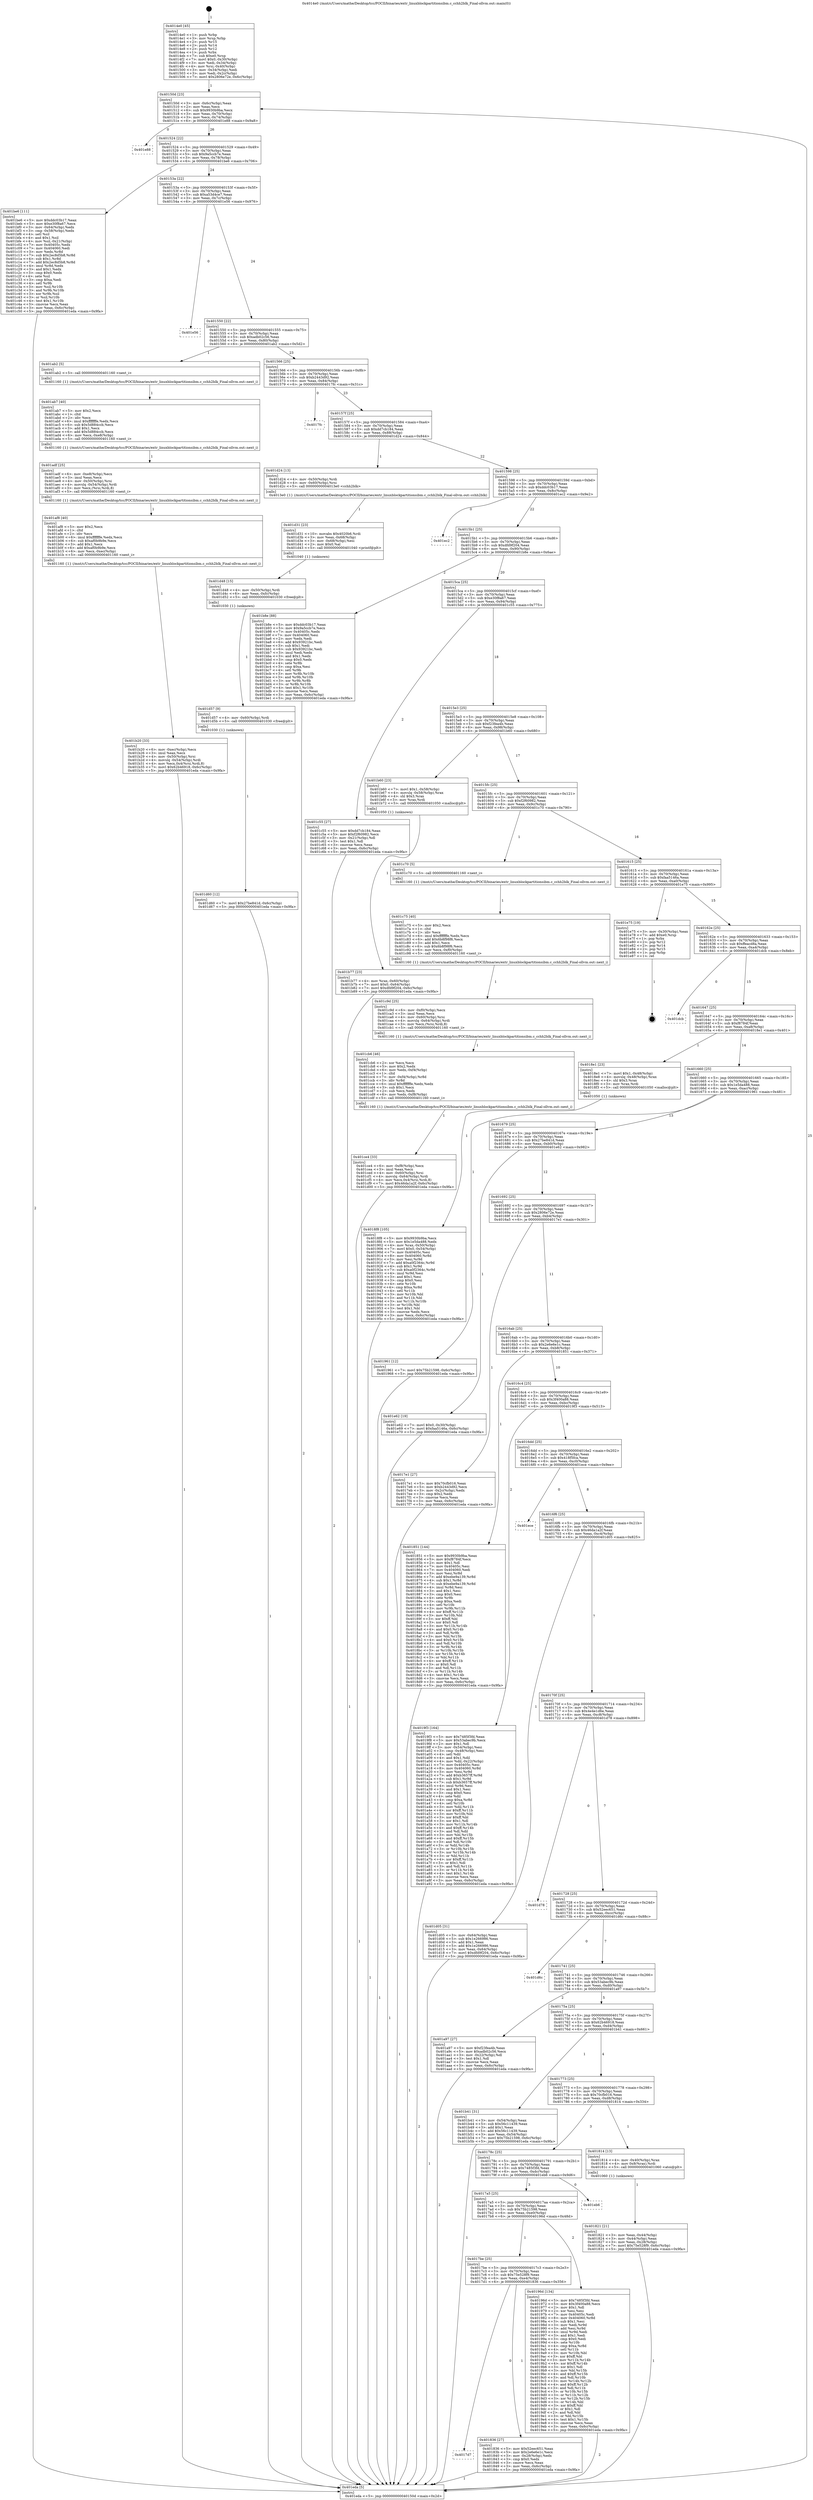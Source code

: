 digraph "0x4014e0" {
  label = "0x4014e0 (/mnt/c/Users/mathe/Desktop/tcc/POCII/binaries/extr_linuxblockpartitionsibm.c_cchh2blk_Final-ollvm.out::main(0))"
  labelloc = "t"
  node[shape=record]

  Entry [label="",width=0.3,height=0.3,shape=circle,fillcolor=black,style=filled]
  "0x40150d" [label="{
     0x40150d [23]\l
     | [instrs]\l
     &nbsp;&nbsp;0x40150d \<+3\>: mov -0x6c(%rbp),%eax\l
     &nbsp;&nbsp;0x401510 \<+2\>: mov %eax,%ecx\l
     &nbsp;&nbsp;0x401512 \<+6\>: sub $0x9930b9ba,%ecx\l
     &nbsp;&nbsp;0x401518 \<+3\>: mov %eax,-0x70(%rbp)\l
     &nbsp;&nbsp;0x40151b \<+3\>: mov %ecx,-0x74(%rbp)\l
     &nbsp;&nbsp;0x40151e \<+6\>: je 0000000000401e88 \<main+0x9a8\>\l
  }"]
  "0x401e88" [label="{
     0x401e88\l
  }", style=dashed]
  "0x401524" [label="{
     0x401524 [22]\l
     | [instrs]\l
     &nbsp;&nbsp;0x401524 \<+5\>: jmp 0000000000401529 \<main+0x49\>\l
     &nbsp;&nbsp;0x401529 \<+3\>: mov -0x70(%rbp),%eax\l
     &nbsp;&nbsp;0x40152c \<+5\>: sub $0x9a5ccb7e,%eax\l
     &nbsp;&nbsp;0x401531 \<+3\>: mov %eax,-0x78(%rbp)\l
     &nbsp;&nbsp;0x401534 \<+6\>: je 0000000000401be6 \<main+0x706\>\l
  }"]
  Exit [label="",width=0.3,height=0.3,shape=circle,fillcolor=black,style=filled,peripheries=2]
  "0x401be6" [label="{
     0x401be6 [111]\l
     | [instrs]\l
     &nbsp;&nbsp;0x401be6 \<+5\>: mov $0xddc03b17,%eax\l
     &nbsp;&nbsp;0x401beb \<+5\>: mov $0xe30f8a67,%ecx\l
     &nbsp;&nbsp;0x401bf0 \<+3\>: mov -0x64(%rbp),%edx\l
     &nbsp;&nbsp;0x401bf3 \<+3\>: cmp -0x58(%rbp),%edx\l
     &nbsp;&nbsp;0x401bf6 \<+4\>: setl %sil\l
     &nbsp;&nbsp;0x401bfa \<+4\>: and $0x1,%sil\l
     &nbsp;&nbsp;0x401bfe \<+4\>: mov %sil,-0x21(%rbp)\l
     &nbsp;&nbsp;0x401c02 \<+7\>: mov 0x40405c,%edx\l
     &nbsp;&nbsp;0x401c09 \<+7\>: mov 0x404060,%edi\l
     &nbsp;&nbsp;0x401c10 \<+3\>: mov %edx,%r8d\l
     &nbsp;&nbsp;0x401c13 \<+7\>: sub $0x2ec8d5b8,%r8d\l
     &nbsp;&nbsp;0x401c1a \<+4\>: sub $0x1,%r8d\l
     &nbsp;&nbsp;0x401c1e \<+7\>: add $0x2ec8d5b8,%r8d\l
     &nbsp;&nbsp;0x401c25 \<+4\>: imul %r8d,%edx\l
     &nbsp;&nbsp;0x401c29 \<+3\>: and $0x1,%edx\l
     &nbsp;&nbsp;0x401c2c \<+3\>: cmp $0x0,%edx\l
     &nbsp;&nbsp;0x401c2f \<+4\>: sete %sil\l
     &nbsp;&nbsp;0x401c33 \<+3\>: cmp $0xa,%edi\l
     &nbsp;&nbsp;0x401c36 \<+4\>: setl %r9b\l
     &nbsp;&nbsp;0x401c3a \<+3\>: mov %sil,%r10b\l
     &nbsp;&nbsp;0x401c3d \<+3\>: and %r9b,%r10b\l
     &nbsp;&nbsp;0x401c40 \<+3\>: xor %r9b,%sil\l
     &nbsp;&nbsp;0x401c43 \<+3\>: or %sil,%r10b\l
     &nbsp;&nbsp;0x401c46 \<+4\>: test $0x1,%r10b\l
     &nbsp;&nbsp;0x401c4a \<+3\>: cmovne %ecx,%eax\l
     &nbsp;&nbsp;0x401c4d \<+3\>: mov %eax,-0x6c(%rbp)\l
     &nbsp;&nbsp;0x401c50 \<+5\>: jmp 0000000000401eda \<main+0x9fa\>\l
  }"]
  "0x40153a" [label="{
     0x40153a [22]\l
     | [instrs]\l
     &nbsp;&nbsp;0x40153a \<+5\>: jmp 000000000040153f \<main+0x5f\>\l
     &nbsp;&nbsp;0x40153f \<+3\>: mov -0x70(%rbp),%eax\l
     &nbsp;&nbsp;0x401542 \<+5\>: sub $0xa53d4ce7,%eax\l
     &nbsp;&nbsp;0x401547 \<+3\>: mov %eax,-0x7c(%rbp)\l
     &nbsp;&nbsp;0x40154a \<+6\>: je 0000000000401e56 \<main+0x976\>\l
  }"]
  "0x401d60" [label="{
     0x401d60 [12]\l
     | [instrs]\l
     &nbsp;&nbsp;0x401d60 \<+7\>: movl $0x27be841d,-0x6c(%rbp)\l
     &nbsp;&nbsp;0x401d67 \<+5\>: jmp 0000000000401eda \<main+0x9fa\>\l
  }"]
  "0x401e56" [label="{
     0x401e56\l
  }", style=dashed]
  "0x401550" [label="{
     0x401550 [22]\l
     | [instrs]\l
     &nbsp;&nbsp;0x401550 \<+5\>: jmp 0000000000401555 \<main+0x75\>\l
     &nbsp;&nbsp;0x401555 \<+3\>: mov -0x70(%rbp),%eax\l
     &nbsp;&nbsp;0x401558 \<+5\>: sub $0xadb02c56,%eax\l
     &nbsp;&nbsp;0x40155d \<+3\>: mov %eax,-0x80(%rbp)\l
     &nbsp;&nbsp;0x401560 \<+6\>: je 0000000000401ab2 \<main+0x5d2\>\l
  }"]
  "0x401d57" [label="{
     0x401d57 [9]\l
     | [instrs]\l
     &nbsp;&nbsp;0x401d57 \<+4\>: mov -0x60(%rbp),%rdi\l
     &nbsp;&nbsp;0x401d5b \<+5\>: call 0000000000401030 \<free@plt\>\l
     | [calls]\l
     &nbsp;&nbsp;0x401030 \{1\} (unknown)\l
  }"]
  "0x401ab2" [label="{
     0x401ab2 [5]\l
     | [instrs]\l
     &nbsp;&nbsp;0x401ab2 \<+5\>: call 0000000000401160 \<next_i\>\l
     | [calls]\l
     &nbsp;&nbsp;0x401160 \{1\} (/mnt/c/Users/mathe/Desktop/tcc/POCII/binaries/extr_linuxblockpartitionsibm.c_cchh2blk_Final-ollvm.out::next_i)\l
  }"]
  "0x401566" [label="{
     0x401566 [25]\l
     | [instrs]\l
     &nbsp;&nbsp;0x401566 \<+5\>: jmp 000000000040156b \<main+0x8b\>\l
     &nbsp;&nbsp;0x40156b \<+3\>: mov -0x70(%rbp),%eax\l
     &nbsp;&nbsp;0x40156e \<+5\>: sub $0xb2443d92,%eax\l
     &nbsp;&nbsp;0x401573 \<+6\>: mov %eax,-0x84(%rbp)\l
     &nbsp;&nbsp;0x401579 \<+6\>: je 00000000004017fc \<main+0x31c\>\l
  }"]
  "0x401d48" [label="{
     0x401d48 [15]\l
     | [instrs]\l
     &nbsp;&nbsp;0x401d48 \<+4\>: mov -0x50(%rbp),%rdi\l
     &nbsp;&nbsp;0x401d4c \<+6\>: mov %eax,-0xfc(%rbp)\l
     &nbsp;&nbsp;0x401d52 \<+5\>: call 0000000000401030 \<free@plt\>\l
     | [calls]\l
     &nbsp;&nbsp;0x401030 \{1\} (unknown)\l
  }"]
  "0x4017fc" [label="{
     0x4017fc\l
  }", style=dashed]
  "0x40157f" [label="{
     0x40157f [25]\l
     | [instrs]\l
     &nbsp;&nbsp;0x40157f \<+5\>: jmp 0000000000401584 \<main+0xa4\>\l
     &nbsp;&nbsp;0x401584 \<+3\>: mov -0x70(%rbp),%eax\l
     &nbsp;&nbsp;0x401587 \<+5\>: sub $0xdd7cb184,%eax\l
     &nbsp;&nbsp;0x40158c \<+6\>: mov %eax,-0x88(%rbp)\l
     &nbsp;&nbsp;0x401592 \<+6\>: je 0000000000401d24 \<main+0x844\>\l
  }"]
  "0x401d31" [label="{
     0x401d31 [23]\l
     | [instrs]\l
     &nbsp;&nbsp;0x401d31 \<+10\>: movabs $0x4020b6,%rdi\l
     &nbsp;&nbsp;0x401d3b \<+3\>: mov %eax,-0x68(%rbp)\l
     &nbsp;&nbsp;0x401d3e \<+3\>: mov -0x68(%rbp),%esi\l
     &nbsp;&nbsp;0x401d41 \<+2\>: mov $0x0,%al\l
     &nbsp;&nbsp;0x401d43 \<+5\>: call 0000000000401040 \<printf@plt\>\l
     | [calls]\l
     &nbsp;&nbsp;0x401040 \{1\} (unknown)\l
  }"]
  "0x401d24" [label="{
     0x401d24 [13]\l
     | [instrs]\l
     &nbsp;&nbsp;0x401d24 \<+4\>: mov -0x50(%rbp),%rdi\l
     &nbsp;&nbsp;0x401d28 \<+4\>: mov -0x60(%rbp),%rsi\l
     &nbsp;&nbsp;0x401d2c \<+5\>: call 00000000004013e0 \<cchh2blk\>\l
     | [calls]\l
     &nbsp;&nbsp;0x4013e0 \{1\} (/mnt/c/Users/mathe/Desktop/tcc/POCII/binaries/extr_linuxblockpartitionsibm.c_cchh2blk_Final-ollvm.out::cchh2blk)\l
  }"]
  "0x401598" [label="{
     0x401598 [25]\l
     | [instrs]\l
     &nbsp;&nbsp;0x401598 \<+5\>: jmp 000000000040159d \<main+0xbd\>\l
     &nbsp;&nbsp;0x40159d \<+3\>: mov -0x70(%rbp),%eax\l
     &nbsp;&nbsp;0x4015a0 \<+5\>: sub $0xddc03b17,%eax\l
     &nbsp;&nbsp;0x4015a5 \<+6\>: mov %eax,-0x8c(%rbp)\l
     &nbsp;&nbsp;0x4015ab \<+6\>: je 0000000000401ec2 \<main+0x9e2\>\l
  }"]
  "0x401ce4" [label="{
     0x401ce4 [33]\l
     | [instrs]\l
     &nbsp;&nbsp;0x401ce4 \<+6\>: mov -0xf8(%rbp),%ecx\l
     &nbsp;&nbsp;0x401cea \<+3\>: imul %eax,%ecx\l
     &nbsp;&nbsp;0x401ced \<+4\>: mov -0x60(%rbp),%rsi\l
     &nbsp;&nbsp;0x401cf1 \<+4\>: movslq -0x64(%rbp),%rdi\l
     &nbsp;&nbsp;0x401cf5 \<+4\>: mov %ecx,0x4(%rsi,%rdi,8)\l
     &nbsp;&nbsp;0x401cf9 \<+7\>: movl $0x46da1a2f,-0x6c(%rbp)\l
     &nbsp;&nbsp;0x401d00 \<+5\>: jmp 0000000000401eda \<main+0x9fa\>\l
  }"]
  "0x401ec2" [label="{
     0x401ec2\l
  }", style=dashed]
  "0x4015b1" [label="{
     0x4015b1 [25]\l
     | [instrs]\l
     &nbsp;&nbsp;0x4015b1 \<+5\>: jmp 00000000004015b6 \<main+0xd6\>\l
     &nbsp;&nbsp;0x4015b6 \<+3\>: mov -0x70(%rbp),%eax\l
     &nbsp;&nbsp;0x4015b9 \<+5\>: sub $0xdfd9f204,%eax\l
     &nbsp;&nbsp;0x4015be \<+6\>: mov %eax,-0x90(%rbp)\l
     &nbsp;&nbsp;0x4015c4 \<+6\>: je 0000000000401b8e \<main+0x6ae\>\l
  }"]
  "0x401cb6" [label="{
     0x401cb6 [46]\l
     | [instrs]\l
     &nbsp;&nbsp;0x401cb6 \<+2\>: xor %ecx,%ecx\l
     &nbsp;&nbsp;0x401cb8 \<+5\>: mov $0x2,%edx\l
     &nbsp;&nbsp;0x401cbd \<+6\>: mov %edx,-0xf4(%rbp)\l
     &nbsp;&nbsp;0x401cc3 \<+1\>: cltd\l
     &nbsp;&nbsp;0x401cc4 \<+7\>: mov -0xf4(%rbp),%r8d\l
     &nbsp;&nbsp;0x401ccb \<+3\>: idiv %r8d\l
     &nbsp;&nbsp;0x401cce \<+6\>: imul $0xfffffffe,%edx,%edx\l
     &nbsp;&nbsp;0x401cd4 \<+3\>: sub $0x1,%ecx\l
     &nbsp;&nbsp;0x401cd7 \<+2\>: sub %ecx,%edx\l
     &nbsp;&nbsp;0x401cd9 \<+6\>: mov %edx,-0xf8(%rbp)\l
     &nbsp;&nbsp;0x401cdf \<+5\>: call 0000000000401160 \<next_i\>\l
     | [calls]\l
     &nbsp;&nbsp;0x401160 \{1\} (/mnt/c/Users/mathe/Desktop/tcc/POCII/binaries/extr_linuxblockpartitionsibm.c_cchh2blk_Final-ollvm.out::next_i)\l
  }"]
  "0x401b8e" [label="{
     0x401b8e [88]\l
     | [instrs]\l
     &nbsp;&nbsp;0x401b8e \<+5\>: mov $0xddc03b17,%eax\l
     &nbsp;&nbsp;0x401b93 \<+5\>: mov $0x9a5ccb7e,%ecx\l
     &nbsp;&nbsp;0x401b98 \<+7\>: mov 0x40405c,%edx\l
     &nbsp;&nbsp;0x401b9f \<+7\>: mov 0x404060,%esi\l
     &nbsp;&nbsp;0x401ba6 \<+2\>: mov %edx,%edi\l
     &nbsp;&nbsp;0x401ba8 \<+6\>: add $0x93921bc,%edi\l
     &nbsp;&nbsp;0x401bae \<+3\>: sub $0x1,%edi\l
     &nbsp;&nbsp;0x401bb1 \<+6\>: sub $0x93921bc,%edi\l
     &nbsp;&nbsp;0x401bb7 \<+3\>: imul %edi,%edx\l
     &nbsp;&nbsp;0x401bba \<+3\>: and $0x1,%edx\l
     &nbsp;&nbsp;0x401bbd \<+3\>: cmp $0x0,%edx\l
     &nbsp;&nbsp;0x401bc0 \<+4\>: sete %r8b\l
     &nbsp;&nbsp;0x401bc4 \<+3\>: cmp $0xa,%esi\l
     &nbsp;&nbsp;0x401bc7 \<+4\>: setl %r9b\l
     &nbsp;&nbsp;0x401bcb \<+3\>: mov %r8b,%r10b\l
     &nbsp;&nbsp;0x401bce \<+3\>: and %r9b,%r10b\l
     &nbsp;&nbsp;0x401bd1 \<+3\>: xor %r9b,%r8b\l
     &nbsp;&nbsp;0x401bd4 \<+3\>: or %r8b,%r10b\l
     &nbsp;&nbsp;0x401bd7 \<+4\>: test $0x1,%r10b\l
     &nbsp;&nbsp;0x401bdb \<+3\>: cmovne %ecx,%eax\l
     &nbsp;&nbsp;0x401bde \<+3\>: mov %eax,-0x6c(%rbp)\l
     &nbsp;&nbsp;0x401be1 \<+5\>: jmp 0000000000401eda \<main+0x9fa\>\l
  }"]
  "0x4015ca" [label="{
     0x4015ca [25]\l
     | [instrs]\l
     &nbsp;&nbsp;0x4015ca \<+5\>: jmp 00000000004015cf \<main+0xef\>\l
     &nbsp;&nbsp;0x4015cf \<+3\>: mov -0x70(%rbp),%eax\l
     &nbsp;&nbsp;0x4015d2 \<+5\>: sub $0xe30f8a67,%eax\l
     &nbsp;&nbsp;0x4015d7 \<+6\>: mov %eax,-0x94(%rbp)\l
     &nbsp;&nbsp;0x4015dd \<+6\>: je 0000000000401c55 \<main+0x775\>\l
  }"]
  "0x401c9d" [label="{
     0x401c9d [25]\l
     | [instrs]\l
     &nbsp;&nbsp;0x401c9d \<+6\>: mov -0xf0(%rbp),%ecx\l
     &nbsp;&nbsp;0x401ca3 \<+3\>: imul %eax,%ecx\l
     &nbsp;&nbsp;0x401ca6 \<+4\>: mov -0x60(%rbp),%rsi\l
     &nbsp;&nbsp;0x401caa \<+4\>: movslq -0x64(%rbp),%rdi\l
     &nbsp;&nbsp;0x401cae \<+3\>: mov %ecx,(%rsi,%rdi,8)\l
     &nbsp;&nbsp;0x401cb1 \<+5\>: call 0000000000401160 \<next_i\>\l
     | [calls]\l
     &nbsp;&nbsp;0x401160 \{1\} (/mnt/c/Users/mathe/Desktop/tcc/POCII/binaries/extr_linuxblockpartitionsibm.c_cchh2blk_Final-ollvm.out::next_i)\l
  }"]
  "0x401c55" [label="{
     0x401c55 [27]\l
     | [instrs]\l
     &nbsp;&nbsp;0x401c55 \<+5\>: mov $0xdd7cb184,%eax\l
     &nbsp;&nbsp;0x401c5a \<+5\>: mov $0xf2f60982,%ecx\l
     &nbsp;&nbsp;0x401c5f \<+3\>: mov -0x21(%rbp),%dl\l
     &nbsp;&nbsp;0x401c62 \<+3\>: test $0x1,%dl\l
     &nbsp;&nbsp;0x401c65 \<+3\>: cmovne %ecx,%eax\l
     &nbsp;&nbsp;0x401c68 \<+3\>: mov %eax,-0x6c(%rbp)\l
     &nbsp;&nbsp;0x401c6b \<+5\>: jmp 0000000000401eda \<main+0x9fa\>\l
  }"]
  "0x4015e3" [label="{
     0x4015e3 [25]\l
     | [instrs]\l
     &nbsp;&nbsp;0x4015e3 \<+5\>: jmp 00000000004015e8 \<main+0x108\>\l
     &nbsp;&nbsp;0x4015e8 \<+3\>: mov -0x70(%rbp),%eax\l
     &nbsp;&nbsp;0x4015eb \<+5\>: sub $0xf23fea4b,%eax\l
     &nbsp;&nbsp;0x4015f0 \<+6\>: mov %eax,-0x98(%rbp)\l
     &nbsp;&nbsp;0x4015f6 \<+6\>: je 0000000000401b60 \<main+0x680\>\l
  }"]
  "0x401c75" [label="{
     0x401c75 [40]\l
     | [instrs]\l
     &nbsp;&nbsp;0x401c75 \<+5\>: mov $0x2,%ecx\l
     &nbsp;&nbsp;0x401c7a \<+1\>: cltd\l
     &nbsp;&nbsp;0x401c7b \<+2\>: idiv %ecx\l
     &nbsp;&nbsp;0x401c7d \<+6\>: imul $0xfffffffe,%edx,%ecx\l
     &nbsp;&nbsp;0x401c83 \<+6\>: add $0x6b8f98f6,%ecx\l
     &nbsp;&nbsp;0x401c89 \<+3\>: add $0x1,%ecx\l
     &nbsp;&nbsp;0x401c8c \<+6\>: sub $0x6b8f98f6,%ecx\l
     &nbsp;&nbsp;0x401c92 \<+6\>: mov %ecx,-0xf0(%rbp)\l
     &nbsp;&nbsp;0x401c98 \<+5\>: call 0000000000401160 \<next_i\>\l
     | [calls]\l
     &nbsp;&nbsp;0x401160 \{1\} (/mnt/c/Users/mathe/Desktop/tcc/POCII/binaries/extr_linuxblockpartitionsibm.c_cchh2blk_Final-ollvm.out::next_i)\l
  }"]
  "0x401b60" [label="{
     0x401b60 [23]\l
     | [instrs]\l
     &nbsp;&nbsp;0x401b60 \<+7\>: movl $0x1,-0x58(%rbp)\l
     &nbsp;&nbsp;0x401b67 \<+4\>: movslq -0x58(%rbp),%rax\l
     &nbsp;&nbsp;0x401b6b \<+4\>: shl $0x3,%rax\l
     &nbsp;&nbsp;0x401b6f \<+3\>: mov %rax,%rdi\l
     &nbsp;&nbsp;0x401b72 \<+5\>: call 0000000000401050 \<malloc@plt\>\l
     | [calls]\l
     &nbsp;&nbsp;0x401050 \{1\} (unknown)\l
  }"]
  "0x4015fc" [label="{
     0x4015fc [25]\l
     | [instrs]\l
     &nbsp;&nbsp;0x4015fc \<+5\>: jmp 0000000000401601 \<main+0x121\>\l
     &nbsp;&nbsp;0x401601 \<+3\>: mov -0x70(%rbp),%eax\l
     &nbsp;&nbsp;0x401604 \<+5\>: sub $0xf2f60982,%eax\l
     &nbsp;&nbsp;0x401609 \<+6\>: mov %eax,-0x9c(%rbp)\l
     &nbsp;&nbsp;0x40160f \<+6\>: je 0000000000401c70 \<main+0x790\>\l
  }"]
  "0x401b77" [label="{
     0x401b77 [23]\l
     | [instrs]\l
     &nbsp;&nbsp;0x401b77 \<+4\>: mov %rax,-0x60(%rbp)\l
     &nbsp;&nbsp;0x401b7b \<+7\>: movl $0x0,-0x64(%rbp)\l
     &nbsp;&nbsp;0x401b82 \<+7\>: movl $0xdfd9f204,-0x6c(%rbp)\l
     &nbsp;&nbsp;0x401b89 \<+5\>: jmp 0000000000401eda \<main+0x9fa\>\l
  }"]
  "0x401c70" [label="{
     0x401c70 [5]\l
     | [instrs]\l
     &nbsp;&nbsp;0x401c70 \<+5\>: call 0000000000401160 \<next_i\>\l
     | [calls]\l
     &nbsp;&nbsp;0x401160 \{1\} (/mnt/c/Users/mathe/Desktop/tcc/POCII/binaries/extr_linuxblockpartitionsibm.c_cchh2blk_Final-ollvm.out::next_i)\l
  }"]
  "0x401615" [label="{
     0x401615 [25]\l
     | [instrs]\l
     &nbsp;&nbsp;0x401615 \<+5\>: jmp 000000000040161a \<main+0x13a\>\l
     &nbsp;&nbsp;0x40161a \<+3\>: mov -0x70(%rbp),%eax\l
     &nbsp;&nbsp;0x40161d \<+5\>: sub $0xfaa5146a,%eax\l
     &nbsp;&nbsp;0x401622 \<+6\>: mov %eax,-0xa0(%rbp)\l
     &nbsp;&nbsp;0x401628 \<+6\>: je 0000000000401e75 \<main+0x995\>\l
  }"]
  "0x401b20" [label="{
     0x401b20 [33]\l
     | [instrs]\l
     &nbsp;&nbsp;0x401b20 \<+6\>: mov -0xec(%rbp),%ecx\l
     &nbsp;&nbsp;0x401b26 \<+3\>: imul %eax,%ecx\l
     &nbsp;&nbsp;0x401b29 \<+4\>: mov -0x50(%rbp),%rsi\l
     &nbsp;&nbsp;0x401b2d \<+4\>: movslq -0x54(%rbp),%rdi\l
     &nbsp;&nbsp;0x401b31 \<+4\>: mov %ecx,0x4(%rsi,%rdi,8)\l
     &nbsp;&nbsp;0x401b35 \<+7\>: movl $0x62b46918,-0x6c(%rbp)\l
     &nbsp;&nbsp;0x401b3c \<+5\>: jmp 0000000000401eda \<main+0x9fa\>\l
  }"]
  "0x401e75" [label="{
     0x401e75 [19]\l
     | [instrs]\l
     &nbsp;&nbsp;0x401e75 \<+3\>: mov -0x30(%rbp),%eax\l
     &nbsp;&nbsp;0x401e78 \<+7\>: add $0xe0,%rsp\l
     &nbsp;&nbsp;0x401e7f \<+1\>: pop %rbx\l
     &nbsp;&nbsp;0x401e80 \<+2\>: pop %r12\l
     &nbsp;&nbsp;0x401e82 \<+2\>: pop %r14\l
     &nbsp;&nbsp;0x401e84 \<+2\>: pop %r15\l
     &nbsp;&nbsp;0x401e86 \<+1\>: pop %rbp\l
     &nbsp;&nbsp;0x401e87 \<+1\>: ret\l
  }"]
  "0x40162e" [label="{
     0x40162e [25]\l
     | [instrs]\l
     &nbsp;&nbsp;0x40162e \<+5\>: jmp 0000000000401633 \<main+0x153\>\l
     &nbsp;&nbsp;0x401633 \<+3\>: mov -0x70(%rbp),%eax\l
     &nbsp;&nbsp;0x401636 \<+5\>: sub $0xffeacd8a,%eax\l
     &nbsp;&nbsp;0x40163b \<+6\>: mov %eax,-0xa4(%rbp)\l
     &nbsp;&nbsp;0x401641 \<+6\>: je 0000000000401dcb \<main+0x8eb\>\l
  }"]
  "0x401af8" [label="{
     0x401af8 [40]\l
     | [instrs]\l
     &nbsp;&nbsp;0x401af8 \<+5\>: mov $0x2,%ecx\l
     &nbsp;&nbsp;0x401afd \<+1\>: cltd\l
     &nbsp;&nbsp;0x401afe \<+2\>: idiv %ecx\l
     &nbsp;&nbsp;0x401b00 \<+6\>: imul $0xfffffffe,%edx,%ecx\l
     &nbsp;&nbsp;0x401b06 \<+6\>: sub $0xaf0b9b9e,%ecx\l
     &nbsp;&nbsp;0x401b0c \<+3\>: add $0x1,%ecx\l
     &nbsp;&nbsp;0x401b0f \<+6\>: add $0xaf0b9b9e,%ecx\l
     &nbsp;&nbsp;0x401b15 \<+6\>: mov %ecx,-0xec(%rbp)\l
     &nbsp;&nbsp;0x401b1b \<+5\>: call 0000000000401160 \<next_i\>\l
     | [calls]\l
     &nbsp;&nbsp;0x401160 \{1\} (/mnt/c/Users/mathe/Desktop/tcc/POCII/binaries/extr_linuxblockpartitionsibm.c_cchh2blk_Final-ollvm.out::next_i)\l
  }"]
  "0x401dcb" [label="{
     0x401dcb\l
  }", style=dashed]
  "0x401647" [label="{
     0x401647 [25]\l
     | [instrs]\l
     &nbsp;&nbsp;0x401647 \<+5\>: jmp 000000000040164c \<main+0x16c\>\l
     &nbsp;&nbsp;0x40164c \<+3\>: mov -0x70(%rbp),%eax\l
     &nbsp;&nbsp;0x40164f \<+5\>: sub $0xf8784f,%eax\l
     &nbsp;&nbsp;0x401654 \<+6\>: mov %eax,-0xa8(%rbp)\l
     &nbsp;&nbsp;0x40165a \<+6\>: je 00000000004018e1 \<main+0x401\>\l
  }"]
  "0x401adf" [label="{
     0x401adf [25]\l
     | [instrs]\l
     &nbsp;&nbsp;0x401adf \<+6\>: mov -0xe8(%rbp),%ecx\l
     &nbsp;&nbsp;0x401ae5 \<+3\>: imul %eax,%ecx\l
     &nbsp;&nbsp;0x401ae8 \<+4\>: mov -0x50(%rbp),%rsi\l
     &nbsp;&nbsp;0x401aec \<+4\>: movslq -0x54(%rbp),%rdi\l
     &nbsp;&nbsp;0x401af0 \<+3\>: mov %ecx,(%rsi,%rdi,8)\l
     &nbsp;&nbsp;0x401af3 \<+5\>: call 0000000000401160 \<next_i\>\l
     | [calls]\l
     &nbsp;&nbsp;0x401160 \{1\} (/mnt/c/Users/mathe/Desktop/tcc/POCII/binaries/extr_linuxblockpartitionsibm.c_cchh2blk_Final-ollvm.out::next_i)\l
  }"]
  "0x4018e1" [label="{
     0x4018e1 [23]\l
     | [instrs]\l
     &nbsp;&nbsp;0x4018e1 \<+7\>: movl $0x1,-0x48(%rbp)\l
     &nbsp;&nbsp;0x4018e8 \<+4\>: movslq -0x48(%rbp),%rax\l
     &nbsp;&nbsp;0x4018ec \<+4\>: shl $0x3,%rax\l
     &nbsp;&nbsp;0x4018f0 \<+3\>: mov %rax,%rdi\l
     &nbsp;&nbsp;0x4018f3 \<+5\>: call 0000000000401050 \<malloc@plt\>\l
     | [calls]\l
     &nbsp;&nbsp;0x401050 \{1\} (unknown)\l
  }"]
  "0x401660" [label="{
     0x401660 [25]\l
     | [instrs]\l
     &nbsp;&nbsp;0x401660 \<+5\>: jmp 0000000000401665 \<main+0x185\>\l
     &nbsp;&nbsp;0x401665 \<+3\>: mov -0x70(%rbp),%eax\l
     &nbsp;&nbsp;0x401668 \<+5\>: sub $0x1e5da488,%eax\l
     &nbsp;&nbsp;0x40166d \<+6\>: mov %eax,-0xac(%rbp)\l
     &nbsp;&nbsp;0x401673 \<+6\>: je 0000000000401961 \<main+0x481\>\l
  }"]
  "0x401ab7" [label="{
     0x401ab7 [40]\l
     | [instrs]\l
     &nbsp;&nbsp;0x401ab7 \<+5\>: mov $0x2,%ecx\l
     &nbsp;&nbsp;0x401abc \<+1\>: cltd\l
     &nbsp;&nbsp;0x401abd \<+2\>: idiv %ecx\l
     &nbsp;&nbsp;0x401abf \<+6\>: imul $0xfffffffe,%edx,%ecx\l
     &nbsp;&nbsp;0x401ac5 \<+6\>: sub $0x5d884ccb,%ecx\l
     &nbsp;&nbsp;0x401acb \<+3\>: add $0x1,%ecx\l
     &nbsp;&nbsp;0x401ace \<+6\>: add $0x5d884ccb,%ecx\l
     &nbsp;&nbsp;0x401ad4 \<+6\>: mov %ecx,-0xe8(%rbp)\l
     &nbsp;&nbsp;0x401ada \<+5\>: call 0000000000401160 \<next_i\>\l
     | [calls]\l
     &nbsp;&nbsp;0x401160 \{1\} (/mnt/c/Users/mathe/Desktop/tcc/POCII/binaries/extr_linuxblockpartitionsibm.c_cchh2blk_Final-ollvm.out::next_i)\l
  }"]
  "0x401961" [label="{
     0x401961 [12]\l
     | [instrs]\l
     &nbsp;&nbsp;0x401961 \<+7\>: movl $0x75b21598,-0x6c(%rbp)\l
     &nbsp;&nbsp;0x401968 \<+5\>: jmp 0000000000401eda \<main+0x9fa\>\l
  }"]
  "0x401679" [label="{
     0x401679 [25]\l
     | [instrs]\l
     &nbsp;&nbsp;0x401679 \<+5\>: jmp 000000000040167e \<main+0x19e\>\l
     &nbsp;&nbsp;0x40167e \<+3\>: mov -0x70(%rbp),%eax\l
     &nbsp;&nbsp;0x401681 \<+5\>: sub $0x27be841d,%eax\l
     &nbsp;&nbsp;0x401686 \<+6\>: mov %eax,-0xb0(%rbp)\l
     &nbsp;&nbsp;0x40168c \<+6\>: je 0000000000401e62 \<main+0x982\>\l
  }"]
  "0x4018f8" [label="{
     0x4018f8 [105]\l
     | [instrs]\l
     &nbsp;&nbsp;0x4018f8 \<+5\>: mov $0x9930b9ba,%ecx\l
     &nbsp;&nbsp;0x4018fd \<+5\>: mov $0x1e5da488,%edx\l
     &nbsp;&nbsp;0x401902 \<+4\>: mov %rax,-0x50(%rbp)\l
     &nbsp;&nbsp;0x401906 \<+7\>: movl $0x0,-0x54(%rbp)\l
     &nbsp;&nbsp;0x40190d \<+7\>: mov 0x40405c,%esi\l
     &nbsp;&nbsp;0x401914 \<+8\>: mov 0x404060,%r8d\l
     &nbsp;&nbsp;0x40191c \<+3\>: mov %esi,%r9d\l
     &nbsp;&nbsp;0x40191f \<+7\>: add $0xa0f2364c,%r9d\l
     &nbsp;&nbsp;0x401926 \<+4\>: sub $0x1,%r9d\l
     &nbsp;&nbsp;0x40192a \<+7\>: sub $0xa0f2364c,%r9d\l
     &nbsp;&nbsp;0x401931 \<+4\>: imul %r9d,%esi\l
     &nbsp;&nbsp;0x401935 \<+3\>: and $0x1,%esi\l
     &nbsp;&nbsp;0x401938 \<+3\>: cmp $0x0,%esi\l
     &nbsp;&nbsp;0x40193b \<+4\>: sete %r10b\l
     &nbsp;&nbsp;0x40193f \<+4\>: cmp $0xa,%r8d\l
     &nbsp;&nbsp;0x401943 \<+4\>: setl %r11b\l
     &nbsp;&nbsp;0x401947 \<+3\>: mov %r10b,%bl\l
     &nbsp;&nbsp;0x40194a \<+3\>: and %r11b,%bl\l
     &nbsp;&nbsp;0x40194d \<+3\>: xor %r11b,%r10b\l
     &nbsp;&nbsp;0x401950 \<+3\>: or %r10b,%bl\l
     &nbsp;&nbsp;0x401953 \<+3\>: test $0x1,%bl\l
     &nbsp;&nbsp;0x401956 \<+3\>: cmovne %edx,%ecx\l
     &nbsp;&nbsp;0x401959 \<+3\>: mov %ecx,-0x6c(%rbp)\l
     &nbsp;&nbsp;0x40195c \<+5\>: jmp 0000000000401eda \<main+0x9fa\>\l
  }"]
  "0x401e62" [label="{
     0x401e62 [19]\l
     | [instrs]\l
     &nbsp;&nbsp;0x401e62 \<+7\>: movl $0x0,-0x30(%rbp)\l
     &nbsp;&nbsp;0x401e69 \<+7\>: movl $0xfaa5146a,-0x6c(%rbp)\l
     &nbsp;&nbsp;0x401e70 \<+5\>: jmp 0000000000401eda \<main+0x9fa\>\l
  }"]
  "0x401692" [label="{
     0x401692 [25]\l
     | [instrs]\l
     &nbsp;&nbsp;0x401692 \<+5\>: jmp 0000000000401697 \<main+0x1b7\>\l
     &nbsp;&nbsp;0x401697 \<+3\>: mov -0x70(%rbp),%eax\l
     &nbsp;&nbsp;0x40169a \<+5\>: sub $0x2806e72e,%eax\l
     &nbsp;&nbsp;0x40169f \<+6\>: mov %eax,-0xb4(%rbp)\l
     &nbsp;&nbsp;0x4016a5 \<+6\>: je 00000000004017e1 \<main+0x301\>\l
  }"]
  "0x4017d7" [label="{
     0x4017d7\l
  }", style=dashed]
  "0x4017e1" [label="{
     0x4017e1 [27]\l
     | [instrs]\l
     &nbsp;&nbsp;0x4017e1 \<+5\>: mov $0x70cfb016,%eax\l
     &nbsp;&nbsp;0x4017e6 \<+5\>: mov $0xb2443d92,%ecx\l
     &nbsp;&nbsp;0x4017eb \<+3\>: mov -0x2c(%rbp),%edx\l
     &nbsp;&nbsp;0x4017ee \<+3\>: cmp $0x2,%edx\l
     &nbsp;&nbsp;0x4017f1 \<+3\>: cmovne %ecx,%eax\l
     &nbsp;&nbsp;0x4017f4 \<+3\>: mov %eax,-0x6c(%rbp)\l
     &nbsp;&nbsp;0x4017f7 \<+5\>: jmp 0000000000401eda \<main+0x9fa\>\l
  }"]
  "0x4016ab" [label="{
     0x4016ab [25]\l
     | [instrs]\l
     &nbsp;&nbsp;0x4016ab \<+5\>: jmp 00000000004016b0 \<main+0x1d0\>\l
     &nbsp;&nbsp;0x4016b0 \<+3\>: mov -0x70(%rbp),%eax\l
     &nbsp;&nbsp;0x4016b3 \<+5\>: sub $0x2e6e6e1c,%eax\l
     &nbsp;&nbsp;0x4016b8 \<+6\>: mov %eax,-0xb8(%rbp)\l
     &nbsp;&nbsp;0x4016be \<+6\>: je 0000000000401851 \<main+0x371\>\l
  }"]
  "0x401eda" [label="{
     0x401eda [5]\l
     | [instrs]\l
     &nbsp;&nbsp;0x401eda \<+5\>: jmp 000000000040150d \<main+0x2d\>\l
  }"]
  "0x4014e0" [label="{
     0x4014e0 [45]\l
     | [instrs]\l
     &nbsp;&nbsp;0x4014e0 \<+1\>: push %rbp\l
     &nbsp;&nbsp;0x4014e1 \<+3\>: mov %rsp,%rbp\l
     &nbsp;&nbsp;0x4014e4 \<+2\>: push %r15\l
     &nbsp;&nbsp;0x4014e6 \<+2\>: push %r14\l
     &nbsp;&nbsp;0x4014e8 \<+2\>: push %r12\l
     &nbsp;&nbsp;0x4014ea \<+1\>: push %rbx\l
     &nbsp;&nbsp;0x4014eb \<+7\>: sub $0xe0,%rsp\l
     &nbsp;&nbsp;0x4014f2 \<+7\>: movl $0x0,-0x30(%rbp)\l
     &nbsp;&nbsp;0x4014f9 \<+3\>: mov %edi,-0x34(%rbp)\l
     &nbsp;&nbsp;0x4014fc \<+4\>: mov %rsi,-0x40(%rbp)\l
     &nbsp;&nbsp;0x401500 \<+3\>: mov -0x34(%rbp),%edi\l
     &nbsp;&nbsp;0x401503 \<+3\>: mov %edi,-0x2c(%rbp)\l
     &nbsp;&nbsp;0x401506 \<+7\>: movl $0x2806e72e,-0x6c(%rbp)\l
  }"]
  "0x401836" [label="{
     0x401836 [27]\l
     | [instrs]\l
     &nbsp;&nbsp;0x401836 \<+5\>: mov $0x52eec651,%eax\l
     &nbsp;&nbsp;0x40183b \<+5\>: mov $0x2e6e6e1c,%ecx\l
     &nbsp;&nbsp;0x401840 \<+3\>: mov -0x28(%rbp),%edx\l
     &nbsp;&nbsp;0x401843 \<+3\>: cmp $0x0,%edx\l
     &nbsp;&nbsp;0x401846 \<+3\>: cmove %ecx,%eax\l
     &nbsp;&nbsp;0x401849 \<+3\>: mov %eax,-0x6c(%rbp)\l
     &nbsp;&nbsp;0x40184c \<+5\>: jmp 0000000000401eda \<main+0x9fa\>\l
  }"]
  "0x401851" [label="{
     0x401851 [144]\l
     | [instrs]\l
     &nbsp;&nbsp;0x401851 \<+5\>: mov $0x9930b9ba,%eax\l
     &nbsp;&nbsp;0x401856 \<+5\>: mov $0xf8784f,%ecx\l
     &nbsp;&nbsp;0x40185b \<+2\>: mov $0x1,%dl\l
     &nbsp;&nbsp;0x40185d \<+7\>: mov 0x40405c,%esi\l
     &nbsp;&nbsp;0x401864 \<+7\>: mov 0x404060,%edi\l
     &nbsp;&nbsp;0x40186b \<+3\>: mov %esi,%r8d\l
     &nbsp;&nbsp;0x40186e \<+7\>: add $0xebe9a139,%r8d\l
     &nbsp;&nbsp;0x401875 \<+4\>: sub $0x1,%r8d\l
     &nbsp;&nbsp;0x401879 \<+7\>: sub $0xebe9a139,%r8d\l
     &nbsp;&nbsp;0x401880 \<+4\>: imul %r8d,%esi\l
     &nbsp;&nbsp;0x401884 \<+3\>: and $0x1,%esi\l
     &nbsp;&nbsp;0x401887 \<+3\>: cmp $0x0,%esi\l
     &nbsp;&nbsp;0x40188a \<+4\>: sete %r9b\l
     &nbsp;&nbsp;0x40188e \<+3\>: cmp $0xa,%edi\l
     &nbsp;&nbsp;0x401891 \<+4\>: setl %r10b\l
     &nbsp;&nbsp;0x401895 \<+3\>: mov %r9b,%r11b\l
     &nbsp;&nbsp;0x401898 \<+4\>: xor $0xff,%r11b\l
     &nbsp;&nbsp;0x40189c \<+3\>: mov %r10b,%bl\l
     &nbsp;&nbsp;0x40189f \<+3\>: xor $0xff,%bl\l
     &nbsp;&nbsp;0x4018a2 \<+3\>: xor $0x0,%dl\l
     &nbsp;&nbsp;0x4018a5 \<+3\>: mov %r11b,%r14b\l
     &nbsp;&nbsp;0x4018a8 \<+4\>: and $0x0,%r14b\l
     &nbsp;&nbsp;0x4018ac \<+3\>: and %dl,%r9b\l
     &nbsp;&nbsp;0x4018af \<+3\>: mov %bl,%r15b\l
     &nbsp;&nbsp;0x4018b2 \<+4\>: and $0x0,%r15b\l
     &nbsp;&nbsp;0x4018b6 \<+3\>: and %dl,%r10b\l
     &nbsp;&nbsp;0x4018b9 \<+3\>: or %r9b,%r14b\l
     &nbsp;&nbsp;0x4018bc \<+3\>: or %r10b,%r15b\l
     &nbsp;&nbsp;0x4018bf \<+3\>: xor %r15b,%r14b\l
     &nbsp;&nbsp;0x4018c2 \<+3\>: or %bl,%r11b\l
     &nbsp;&nbsp;0x4018c5 \<+4\>: xor $0xff,%r11b\l
     &nbsp;&nbsp;0x4018c9 \<+3\>: or $0x0,%dl\l
     &nbsp;&nbsp;0x4018cc \<+3\>: and %dl,%r11b\l
     &nbsp;&nbsp;0x4018cf \<+3\>: or %r11b,%r14b\l
     &nbsp;&nbsp;0x4018d2 \<+4\>: test $0x1,%r14b\l
     &nbsp;&nbsp;0x4018d6 \<+3\>: cmovne %ecx,%eax\l
     &nbsp;&nbsp;0x4018d9 \<+3\>: mov %eax,-0x6c(%rbp)\l
     &nbsp;&nbsp;0x4018dc \<+5\>: jmp 0000000000401eda \<main+0x9fa\>\l
  }"]
  "0x4016c4" [label="{
     0x4016c4 [25]\l
     | [instrs]\l
     &nbsp;&nbsp;0x4016c4 \<+5\>: jmp 00000000004016c9 \<main+0x1e9\>\l
     &nbsp;&nbsp;0x4016c9 \<+3\>: mov -0x70(%rbp),%eax\l
     &nbsp;&nbsp;0x4016cc \<+5\>: sub $0x3f400a88,%eax\l
     &nbsp;&nbsp;0x4016d1 \<+6\>: mov %eax,-0xbc(%rbp)\l
     &nbsp;&nbsp;0x4016d7 \<+6\>: je 00000000004019f3 \<main+0x513\>\l
  }"]
  "0x4017be" [label="{
     0x4017be [25]\l
     | [instrs]\l
     &nbsp;&nbsp;0x4017be \<+5\>: jmp 00000000004017c3 \<main+0x2e3\>\l
     &nbsp;&nbsp;0x4017c3 \<+3\>: mov -0x70(%rbp),%eax\l
     &nbsp;&nbsp;0x4017c6 \<+5\>: sub $0x75e528f9,%eax\l
     &nbsp;&nbsp;0x4017cb \<+6\>: mov %eax,-0xe4(%rbp)\l
     &nbsp;&nbsp;0x4017d1 \<+6\>: je 0000000000401836 \<main+0x356\>\l
  }"]
  "0x4019f3" [label="{
     0x4019f3 [164]\l
     | [instrs]\l
     &nbsp;&nbsp;0x4019f3 \<+5\>: mov $0x7485f3fd,%eax\l
     &nbsp;&nbsp;0x4019f8 \<+5\>: mov $0x53abec9b,%ecx\l
     &nbsp;&nbsp;0x4019fd \<+2\>: mov $0x1,%dl\l
     &nbsp;&nbsp;0x4019ff \<+3\>: mov -0x54(%rbp),%esi\l
     &nbsp;&nbsp;0x401a02 \<+3\>: cmp -0x48(%rbp),%esi\l
     &nbsp;&nbsp;0x401a05 \<+4\>: setl %dil\l
     &nbsp;&nbsp;0x401a09 \<+4\>: and $0x1,%dil\l
     &nbsp;&nbsp;0x401a0d \<+4\>: mov %dil,-0x22(%rbp)\l
     &nbsp;&nbsp;0x401a11 \<+7\>: mov 0x40405c,%esi\l
     &nbsp;&nbsp;0x401a18 \<+8\>: mov 0x404060,%r8d\l
     &nbsp;&nbsp;0x401a20 \<+3\>: mov %esi,%r9d\l
     &nbsp;&nbsp;0x401a23 \<+7\>: add $0xb3657ff,%r9d\l
     &nbsp;&nbsp;0x401a2a \<+4\>: sub $0x1,%r9d\l
     &nbsp;&nbsp;0x401a2e \<+7\>: sub $0xb3657ff,%r9d\l
     &nbsp;&nbsp;0x401a35 \<+4\>: imul %r9d,%esi\l
     &nbsp;&nbsp;0x401a39 \<+3\>: and $0x1,%esi\l
     &nbsp;&nbsp;0x401a3c \<+3\>: cmp $0x0,%esi\l
     &nbsp;&nbsp;0x401a3f \<+4\>: sete %dil\l
     &nbsp;&nbsp;0x401a43 \<+4\>: cmp $0xa,%r8d\l
     &nbsp;&nbsp;0x401a47 \<+4\>: setl %r10b\l
     &nbsp;&nbsp;0x401a4b \<+3\>: mov %dil,%r11b\l
     &nbsp;&nbsp;0x401a4e \<+4\>: xor $0xff,%r11b\l
     &nbsp;&nbsp;0x401a52 \<+3\>: mov %r10b,%bl\l
     &nbsp;&nbsp;0x401a55 \<+3\>: xor $0xff,%bl\l
     &nbsp;&nbsp;0x401a58 \<+3\>: xor $0x1,%dl\l
     &nbsp;&nbsp;0x401a5b \<+3\>: mov %r11b,%r14b\l
     &nbsp;&nbsp;0x401a5e \<+4\>: and $0xff,%r14b\l
     &nbsp;&nbsp;0x401a62 \<+3\>: and %dl,%dil\l
     &nbsp;&nbsp;0x401a65 \<+3\>: mov %bl,%r15b\l
     &nbsp;&nbsp;0x401a68 \<+4\>: and $0xff,%r15b\l
     &nbsp;&nbsp;0x401a6c \<+3\>: and %dl,%r10b\l
     &nbsp;&nbsp;0x401a6f \<+3\>: or %dil,%r14b\l
     &nbsp;&nbsp;0x401a72 \<+3\>: or %r10b,%r15b\l
     &nbsp;&nbsp;0x401a75 \<+3\>: xor %r15b,%r14b\l
     &nbsp;&nbsp;0x401a78 \<+3\>: or %bl,%r11b\l
     &nbsp;&nbsp;0x401a7b \<+4\>: xor $0xff,%r11b\l
     &nbsp;&nbsp;0x401a7f \<+3\>: or $0x1,%dl\l
     &nbsp;&nbsp;0x401a82 \<+3\>: and %dl,%r11b\l
     &nbsp;&nbsp;0x401a85 \<+3\>: or %r11b,%r14b\l
     &nbsp;&nbsp;0x401a88 \<+4\>: test $0x1,%r14b\l
     &nbsp;&nbsp;0x401a8c \<+3\>: cmovne %ecx,%eax\l
     &nbsp;&nbsp;0x401a8f \<+3\>: mov %eax,-0x6c(%rbp)\l
     &nbsp;&nbsp;0x401a92 \<+5\>: jmp 0000000000401eda \<main+0x9fa\>\l
  }"]
  "0x4016dd" [label="{
     0x4016dd [25]\l
     | [instrs]\l
     &nbsp;&nbsp;0x4016dd \<+5\>: jmp 00000000004016e2 \<main+0x202\>\l
     &nbsp;&nbsp;0x4016e2 \<+3\>: mov -0x70(%rbp),%eax\l
     &nbsp;&nbsp;0x4016e5 \<+5\>: sub $0x418f5fca,%eax\l
     &nbsp;&nbsp;0x4016ea \<+6\>: mov %eax,-0xc0(%rbp)\l
     &nbsp;&nbsp;0x4016f0 \<+6\>: je 0000000000401ece \<main+0x9ee\>\l
  }"]
  "0x40196d" [label="{
     0x40196d [134]\l
     | [instrs]\l
     &nbsp;&nbsp;0x40196d \<+5\>: mov $0x7485f3fd,%eax\l
     &nbsp;&nbsp;0x401972 \<+5\>: mov $0x3f400a88,%ecx\l
     &nbsp;&nbsp;0x401977 \<+2\>: mov $0x1,%dl\l
     &nbsp;&nbsp;0x401979 \<+2\>: xor %esi,%esi\l
     &nbsp;&nbsp;0x40197b \<+7\>: mov 0x40405c,%edi\l
     &nbsp;&nbsp;0x401982 \<+8\>: mov 0x404060,%r8d\l
     &nbsp;&nbsp;0x40198a \<+3\>: sub $0x1,%esi\l
     &nbsp;&nbsp;0x40198d \<+3\>: mov %edi,%r9d\l
     &nbsp;&nbsp;0x401990 \<+3\>: add %esi,%r9d\l
     &nbsp;&nbsp;0x401993 \<+4\>: imul %r9d,%edi\l
     &nbsp;&nbsp;0x401997 \<+3\>: and $0x1,%edi\l
     &nbsp;&nbsp;0x40199a \<+3\>: cmp $0x0,%edi\l
     &nbsp;&nbsp;0x40199d \<+4\>: sete %r10b\l
     &nbsp;&nbsp;0x4019a1 \<+4\>: cmp $0xa,%r8d\l
     &nbsp;&nbsp;0x4019a5 \<+4\>: setl %r11b\l
     &nbsp;&nbsp;0x4019a9 \<+3\>: mov %r10b,%bl\l
     &nbsp;&nbsp;0x4019ac \<+3\>: xor $0xff,%bl\l
     &nbsp;&nbsp;0x4019af \<+3\>: mov %r11b,%r14b\l
     &nbsp;&nbsp;0x4019b2 \<+4\>: xor $0xff,%r14b\l
     &nbsp;&nbsp;0x4019b6 \<+3\>: xor $0x1,%dl\l
     &nbsp;&nbsp;0x4019b9 \<+3\>: mov %bl,%r15b\l
     &nbsp;&nbsp;0x4019bc \<+4\>: and $0xff,%r15b\l
     &nbsp;&nbsp;0x4019c0 \<+3\>: and %dl,%r10b\l
     &nbsp;&nbsp;0x4019c3 \<+3\>: mov %r14b,%r12b\l
     &nbsp;&nbsp;0x4019c6 \<+4\>: and $0xff,%r12b\l
     &nbsp;&nbsp;0x4019ca \<+3\>: and %dl,%r11b\l
     &nbsp;&nbsp;0x4019cd \<+3\>: or %r10b,%r15b\l
     &nbsp;&nbsp;0x4019d0 \<+3\>: or %r11b,%r12b\l
     &nbsp;&nbsp;0x4019d3 \<+3\>: xor %r12b,%r15b\l
     &nbsp;&nbsp;0x4019d6 \<+3\>: or %r14b,%bl\l
     &nbsp;&nbsp;0x4019d9 \<+3\>: xor $0xff,%bl\l
     &nbsp;&nbsp;0x4019dc \<+3\>: or $0x1,%dl\l
     &nbsp;&nbsp;0x4019df \<+2\>: and %dl,%bl\l
     &nbsp;&nbsp;0x4019e1 \<+3\>: or %bl,%r15b\l
     &nbsp;&nbsp;0x4019e4 \<+4\>: test $0x1,%r15b\l
     &nbsp;&nbsp;0x4019e8 \<+3\>: cmovne %ecx,%eax\l
     &nbsp;&nbsp;0x4019eb \<+3\>: mov %eax,-0x6c(%rbp)\l
     &nbsp;&nbsp;0x4019ee \<+5\>: jmp 0000000000401eda \<main+0x9fa\>\l
  }"]
  "0x401ece" [label="{
     0x401ece\l
  }", style=dashed]
  "0x4016f6" [label="{
     0x4016f6 [25]\l
     | [instrs]\l
     &nbsp;&nbsp;0x4016f6 \<+5\>: jmp 00000000004016fb \<main+0x21b\>\l
     &nbsp;&nbsp;0x4016fb \<+3\>: mov -0x70(%rbp),%eax\l
     &nbsp;&nbsp;0x4016fe \<+5\>: sub $0x46da1a2f,%eax\l
     &nbsp;&nbsp;0x401703 \<+6\>: mov %eax,-0xc4(%rbp)\l
     &nbsp;&nbsp;0x401709 \<+6\>: je 0000000000401d05 \<main+0x825\>\l
  }"]
  "0x4017a5" [label="{
     0x4017a5 [25]\l
     | [instrs]\l
     &nbsp;&nbsp;0x4017a5 \<+5\>: jmp 00000000004017aa \<main+0x2ca\>\l
     &nbsp;&nbsp;0x4017aa \<+3\>: mov -0x70(%rbp),%eax\l
     &nbsp;&nbsp;0x4017ad \<+5\>: sub $0x75b21598,%eax\l
     &nbsp;&nbsp;0x4017b2 \<+6\>: mov %eax,-0xe0(%rbp)\l
     &nbsp;&nbsp;0x4017b8 \<+6\>: je 000000000040196d \<main+0x48d\>\l
  }"]
  "0x401d05" [label="{
     0x401d05 [31]\l
     | [instrs]\l
     &nbsp;&nbsp;0x401d05 \<+3\>: mov -0x64(%rbp),%eax\l
     &nbsp;&nbsp;0x401d08 \<+5\>: sub $0x1e266986,%eax\l
     &nbsp;&nbsp;0x401d0d \<+3\>: add $0x1,%eax\l
     &nbsp;&nbsp;0x401d10 \<+5\>: add $0x1e266986,%eax\l
     &nbsp;&nbsp;0x401d15 \<+3\>: mov %eax,-0x64(%rbp)\l
     &nbsp;&nbsp;0x401d18 \<+7\>: movl $0xdfd9f204,-0x6c(%rbp)\l
     &nbsp;&nbsp;0x401d1f \<+5\>: jmp 0000000000401eda \<main+0x9fa\>\l
  }"]
  "0x40170f" [label="{
     0x40170f [25]\l
     | [instrs]\l
     &nbsp;&nbsp;0x40170f \<+5\>: jmp 0000000000401714 \<main+0x234\>\l
     &nbsp;&nbsp;0x401714 \<+3\>: mov -0x70(%rbp),%eax\l
     &nbsp;&nbsp;0x401717 \<+5\>: sub $0x4e4e1d6e,%eax\l
     &nbsp;&nbsp;0x40171c \<+6\>: mov %eax,-0xc8(%rbp)\l
     &nbsp;&nbsp;0x401722 \<+6\>: je 0000000000401d78 \<main+0x898\>\l
  }"]
  "0x401eb6" [label="{
     0x401eb6\l
  }", style=dashed]
  "0x401d78" [label="{
     0x401d78\l
  }", style=dashed]
  "0x401728" [label="{
     0x401728 [25]\l
     | [instrs]\l
     &nbsp;&nbsp;0x401728 \<+5\>: jmp 000000000040172d \<main+0x24d\>\l
     &nbsp;&nbsp;0x40172d \<+3\>: mov -0x70(%rbp),%eax\l
     &nbsp;&nbsp;0x401730 \<+5\>: sub $0x52eec651,%eax\l
     &nbsp;&nbsp;0x401735 \<+6\>: mov %eax,-0xcc(%rbp)\l
     &nbsp;&nbsp;0x40173b \<+6\>: je 0000000000401d6c \<main+0x88c\>\l
  }"]
  "0x401821" [label="{
     0x401821 [21]\l
     | [instrs]\l
     &nbsp;&nbsp;0x401821 \<+3\>: mov %eax,-0x44(%rbp)\l
     &nbsp;&nbsp;0x401824 \<+3\>: mov -0x44(%rbp),%eax\l
     &nbsp;&nbsp;0x401827 \<+3\>: mov %eax,-0x28(%rbp)\l
     &nbsp;&nbsp;0x40182a \<+7\>: movl $0x75e528f9,-0x6c(%rbp)\l
     &nbsp;&nbsp;0x401831 \<+5\>: jmp 0000000000401eda \<main+0x9fa\>\l
  }"]
  "0x401d6c" [label="{
     0x401d6c\l
  }", style=dashed]
  "0x401741" [label="{
     0x401741 [25]\l
     | [instrs]\l
     &nbsp;&nbsp;0x401741 \<+5\>: jmp 0000000000401746 \<main+0x266\>\l
     &nbsp;&nbsp;0x401746 \<+3\>: mov -0x70(%rbp),%eax\l
     &nbsp;&nbsp;0x401749 \<+5\>: sub $0x53abec9b,%eax\l
     &nbsp;&nbsp;0x40174e \<+6\>: mov %eax,-0xd0(%rbp)\l
     &nbsp;&nbsp;0x401754 \<+6\>: je 0000000000401a97 \<main+0x5b7\>\l
  }"]
  "0x40178c" [label="{
     0x40178c [25]\l
     | [instrs]\l
     &nbsp;&nbsp;0x40178c \<+5\>: jmp 0000000000401791 \<main+0x2b1\>\l
     &nbsp;&nbsp;0x401791 \<+3\>: mov -0x70(%rbp),%eax\l
     &nbsp;&nbsp;0x401794 \<+5\>: sub $0x7485f3fd,%eax\l
     &nbsp;&nbsp;0x401799 \<+6\>: mov %eax,-0xdc(%rbp)\l
     &nbsp;&nbsp;0x40179f \<+6\>: je 0000000000401eb6 \<main+0x9d6\>\l
  }"]
  "0x401a97" [label="{
     0x401a97 [27]\l
     | [instrs]\l
     &nbsp;&nbsp;0x401a97 \<+5\>: mov $0xf23fea4b,%eax\l
     &nbsp;&nbsp;0x401a9c \<+5\>: mov $0xadb02c56,%ecx\l
     &nbsp;&nbsp;0x401aa1 \<+3\>: mov -0x22(%rbp),%dl\l
     &nbsp;&nbsp;0x401aa4 \<+3\>: test $0x1,%dl\l
     &nbsp;&nbsp;0x401aa7 \<+3\>: cmovne %ecx,%eax\l
     &nbsp;&nbsp;0x401aaa \<+3\>: mov %eax,-0x6c(%rbp)\l
     &nbsp;&nbsp;0x401aad \<+5\>: jmp 0000000000401eda \<main+0x9fa\>\l
  }"]
  "0x40175a" [label="{
     0x40175a [25]\l
     | [instrs]\l
     &nbsp;&nbsp;0x40175a \<+5\>: jmp 000000000040175f \<main+0x27f\>\l
     &nbsp;&nbsp;0x40175f \<+3\>: mov -0x70(%rbp),%eax\l
     &nbsp;&nbsp;0x401762 \<+5\>: sub $0x62b46918,%eax\l
     &nbsp;&nbsp;0x401767 \<+6\>: mov %eax,-0xd4(%rbp)\l
     &nbsp;&nbsp;0x40176d \<+6\>: je 0000000000401b41 \<main+0x661\>\l
  }"]
  "0x401814" [label="{
     0x401814 [13]\l
     | [instrs]\l
     &nbsp;&nbsp;0x401814 \<+4\>: mov -0x40(%rbp),%rax\l
     &nbsp;&nbsp;0x401818 \<+4\>: mov 0x8(%rax),%rdi\l
     &nbsp;&nbsp;0x40181c \<+5\>: call 0000000000401060 \<atoi@plt\>\l
     | [calls]\l
     &nbsp;&nbsp;0x401060 \{1\} (unknown)\l
  }"]
  "0x401b41" [label="{
     0x401b41 [31]\l
     | [instrs]\l
     &nbsp;&nbsp;0x401b41 \<+3\>: mov -0x54(%rbp),%eax\l
     &nbsp;&nbsp;0x401b44 \<+5\>: sub $0x56c11439,%eax\l
     &nbsp;&nbsp;0x401b49 \<+3\>: add $0x1,%eax\l
     &nbsp;&nbsp;0x401b4c \<+5\>: add $0x56c11439,%eax\l
     &nbsp;&nbsp;0x401b51 \<+3\>: mov %eax,-0x54(%rbp)\l
     &nbsp;&nbsp;0x401b54 \<+7\>: movl $0x75b21598,-0x6c(%rbp)\l
     &nbsp;&nbsp;0x401b5b \<+5\>: jmp 0000000000401eda \<main+0x9fa\>\l
  }"]
  "0x401773" [label="{
     0x401773 [25]\l
     | [instrs]\l
     &nbsp;&nbsp;0x401773 \<+5\>: jmp 0000000000401778 \<main+0x298\>\l
     &nbsp;&nbsp;0x401778 \<+3\>: mov -0x70(%rbp),%eax\l
     &nbsp;&nbsp;0x40177b \<+5\>: sub $0x70cfb016,%eax\l
     &nbsp;&nbsp;0x401780 \<+6\>: mov %eax,-0xd8(%rbp)\l
     &nbsp;&nbsp;0x401786 \<+6\>: je 0000000000401814 \<main+0x334\>\l
  }"]
  Entry -> "0x4014e0" [label=" 1"]
  "0x40150d" -> "0x401e88" [label=" 0"]
  "0x40150d" -> "0x401524" [label=" 26"]
  "0x401e75" -> Exit [label=" 1"]
  "0x401524" -> "0x401be6" [label=" 2"]
  "0x401524" -> "0x40153a" [label=" 24"]
  "0x401e62" -> "0x401eda" [label=" 1"]
  "0x40153a" -> "0x401e56" [label=" 0"]
  "0x40153a" -> "0x401550" [label=" 24"]
  "0x401d60" -> "0x401eda" [label=" 1"]
  "0x401550" -> "0x401ab2" [label=" 1"]
  "0x401550" -> "0x401566" [label=" 23"]
  "0x401d57" -> "0x401d60" [label=" 1"]
  "0x401566" -> "0x4017fc" [label=" 0"]
  "0x401566" -> "0x40157f" [label=" 23"]
  "0x401d48" -> "0x401d57" [label=" 1"]
  "0x40157f" -> "0x401d24" [label=" 1"]
  "0x40157f" -> "0x401598" [label=" 22"]
  "0x401d31" -> "0x401d48" [label=" 1"]
  "0x401598" -> "0x401ec2" [label=" 0"]
  "0x401598" -> "0x4015b1" [label=" 22"]
  "0x401d24" -> "0x401d31" [label=" 1"]
  "0x4015b1" -> "0x401b8e" [label=" 2"]
  "0x4015b1" -> "0x4015ca" [label=" 20"]
  "0x401d05" -> "0x401eda" [label=" 1"]
  "0x4015ca" -> "0x401c55" [label=" 2"]
  "0x4015ca" -> "0x4015e3" [label=" 18"]
  "0x401ce4" -> "0x401eda" [label=" 1"]
  "0x4015e3" -> "0x401b60" [label=" 1"]
  "0x4015e3" -> "0x4015fc" [label=" 17"]
  "0x401cb6" -> "0x401ce4" [label=" 1"]
  "0x4015fc" -> "0x401c70" [label=" 1"]
  "0x4015fc" -> "0x401615" [label=" 16"]
  "0x401c9d" -> "0x401cb6" [label=" 1"]
  "0x401615" -> "0x401e75" [label=" 1"]
  "0x401615" -> "0x40162e" [label=" 15"]
  "0x401c75" -> "0x401c9d" [label=" 1"]
  "0x40162e" -> "0x401dcb" [label=" 0"]
  "0x40162e" -> "0x401647" [label=" 15"]
  "0x401c70" -> "0x401c75" [label=" 1"]
  "0x401647" -> "0x4018e1" [label=" 1"]
  "0x401647" -> "0x401660" [label=" 14"]
  "0x401c55" -> "0x401eda" [label=" 2"]
  "0x401660" -> "0x401961" [label=" 1"]
  "0x401660" -> "0x401679" [label=" 13"]
  "0x401be6" -> "0x401eda" [label=" 2"]
  "0x401679" -> "0x401e62" [label=" 1"]
  "0x401679" -> "0x401692" [label=" 12"]
  "0x401b8e" -> "0x401eda" [label=" 2"]
  "0x401692" -> "0x4017e1" [label=" 1"]
  "0x401692" -> "0x4016ab" [label=" 11"]
  "0x4017e1" -> "0x401eda" [label=" 1"]
  "0x4014e0" -> "0x40150d" [label=" 1"]
  "0x401eda" -> "0x40150d" [label=" 25"]
  "0x401b77" -> "0x401eda" [label=" 1"]
  "0x4016ab" -> "0x401851" [label=" 1"]
  "0x4016ab" -> "0x4016c4" [label=" 10"]
  "0x401b60" -> "0x401b77" [label=" 1"]
  "0x4016c4" -> "0x4019f3" [label=" 2"]
  "0x4016c4" -> "0x4016dd" [label=" 8"]
  "0x401b20" -> "0x401eda" [label=" 1"]
  "0x4016dd" -> "0x401ece" [label=" 0"]
  "0x4016dd" -> "0x4016f6" [label=" 8"]
  "0x401af8" -> "0x401b20" [label=" 1"]
  "0x4016f6" -> "0x401d05" [label=" 1"]
  "0x4016f6" -> "0x40170f" [label=" 7"]
  "0x401ab7" -> "0x401adf" [label=" 1"]
  "0x40170f" -> "0x401d78" [label=" 0"]
  "0x40170f" -> "0x401728" [label=" 7"]
  "0x401ab2" -> "0x401ab7" [label=" 1"]
  "0x401728" -> "0x401d6c" [label=" 0"]
  "0x401728" -> "0x401741" [label=" 7"]
  "0x4019f3" -> "0x401eda" [label=" 2"]
  "0x401741" -> "0x401a97" [label=" 2"]
  "0x401741" -> "0x40175a" [label=" 5"]
  "0x40196d" -> "0x401eda" [label=" 2"]
  "0x40175a" -> "0x401b41" [label=" 1"]
  "0x40175a" -> "0x401773" [label=" 4"]
  "0x401961" -> "0x401eda" [label=" 1"]
  "0x401773" -> "0x401814" [label=" 1"]
  "0x401773" -> "0x40178c" [label=" 3"]
  "0x401814" -> "0x401821" [label=" 1"]
  "0x401821" -> "0x401eda" [label=" 1"]
  "0x401a97" -> "0x401eda" [label=" 2"]
  "0x40178c" -> "0x401eb6" [label=" 0"]
  "0x40178c" -> "0x4017a5" [label=" 3"]
  "0x401adf" -> "0x401af8" [label=" 1"]
  "0x4017a5" -> "0x40196d" [label=" 2"]
  "0x4017a5" -> "0x4017be" [label=" 1"]
  "0x401b41" -> "0x401eda" [label=" 1"]
  "0x4017be" -> "0x401836" [label=" 1"]
  "0x4017be" -> "0x4017d7" [label=" 0"]
  "0x401836" -> "0x401eda" [label=" 1"]
  "0x401851" -> "0x401eda" [label=" 1"]
  "0x4018e1" -> "0x4018f8" [label=" 1"]
  "0x4018f8" -> "0x401eda" [label=" 1"]
}
